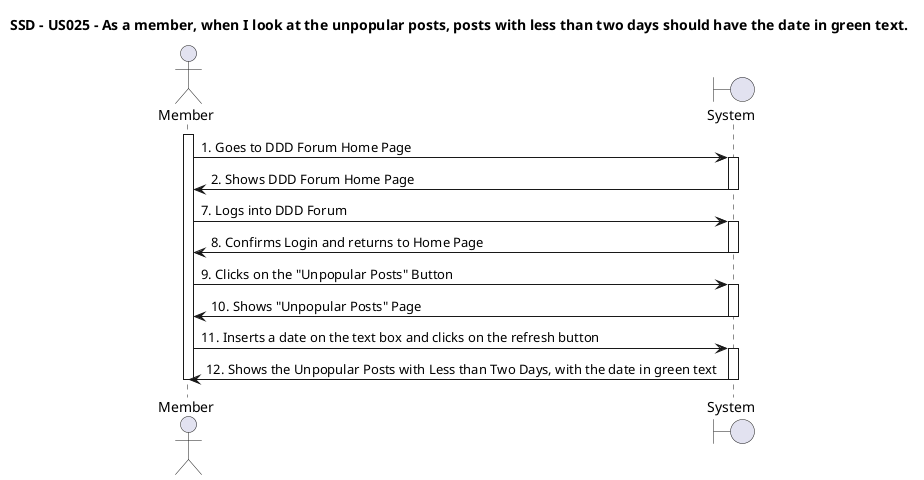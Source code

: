 @startuml US025-SSD
title SSD - US025 - As a member, when I look at the unpopular posts, posts with less than two days should have the date in green text. 
actor Member
boundary System

activate Member
Member -> System: 1. Goes to DDD Forum Home Page
activate System
System -> Member: 2. Shows DDD Forum Home Page
deactivate System
Member -> System: 7. Logs into DDD Forum
activate System
System -> Member: 8. Confirms Login and returns to Home Page
deactivate System
Member -> System: 9. Clicks on the "Unpopular Posts" Button
activate System
System -> Member: 10. Shows "Unpopular Posts" Page
deactivate System
Member -> System: 11. Inserts a date on the text box and clicks on the refresh button
activate System
System -> Member: 12. Shows the Unpopular Posts with Less than Two Days, with the date in green text
deactivate System
deactivate Member

@enduml